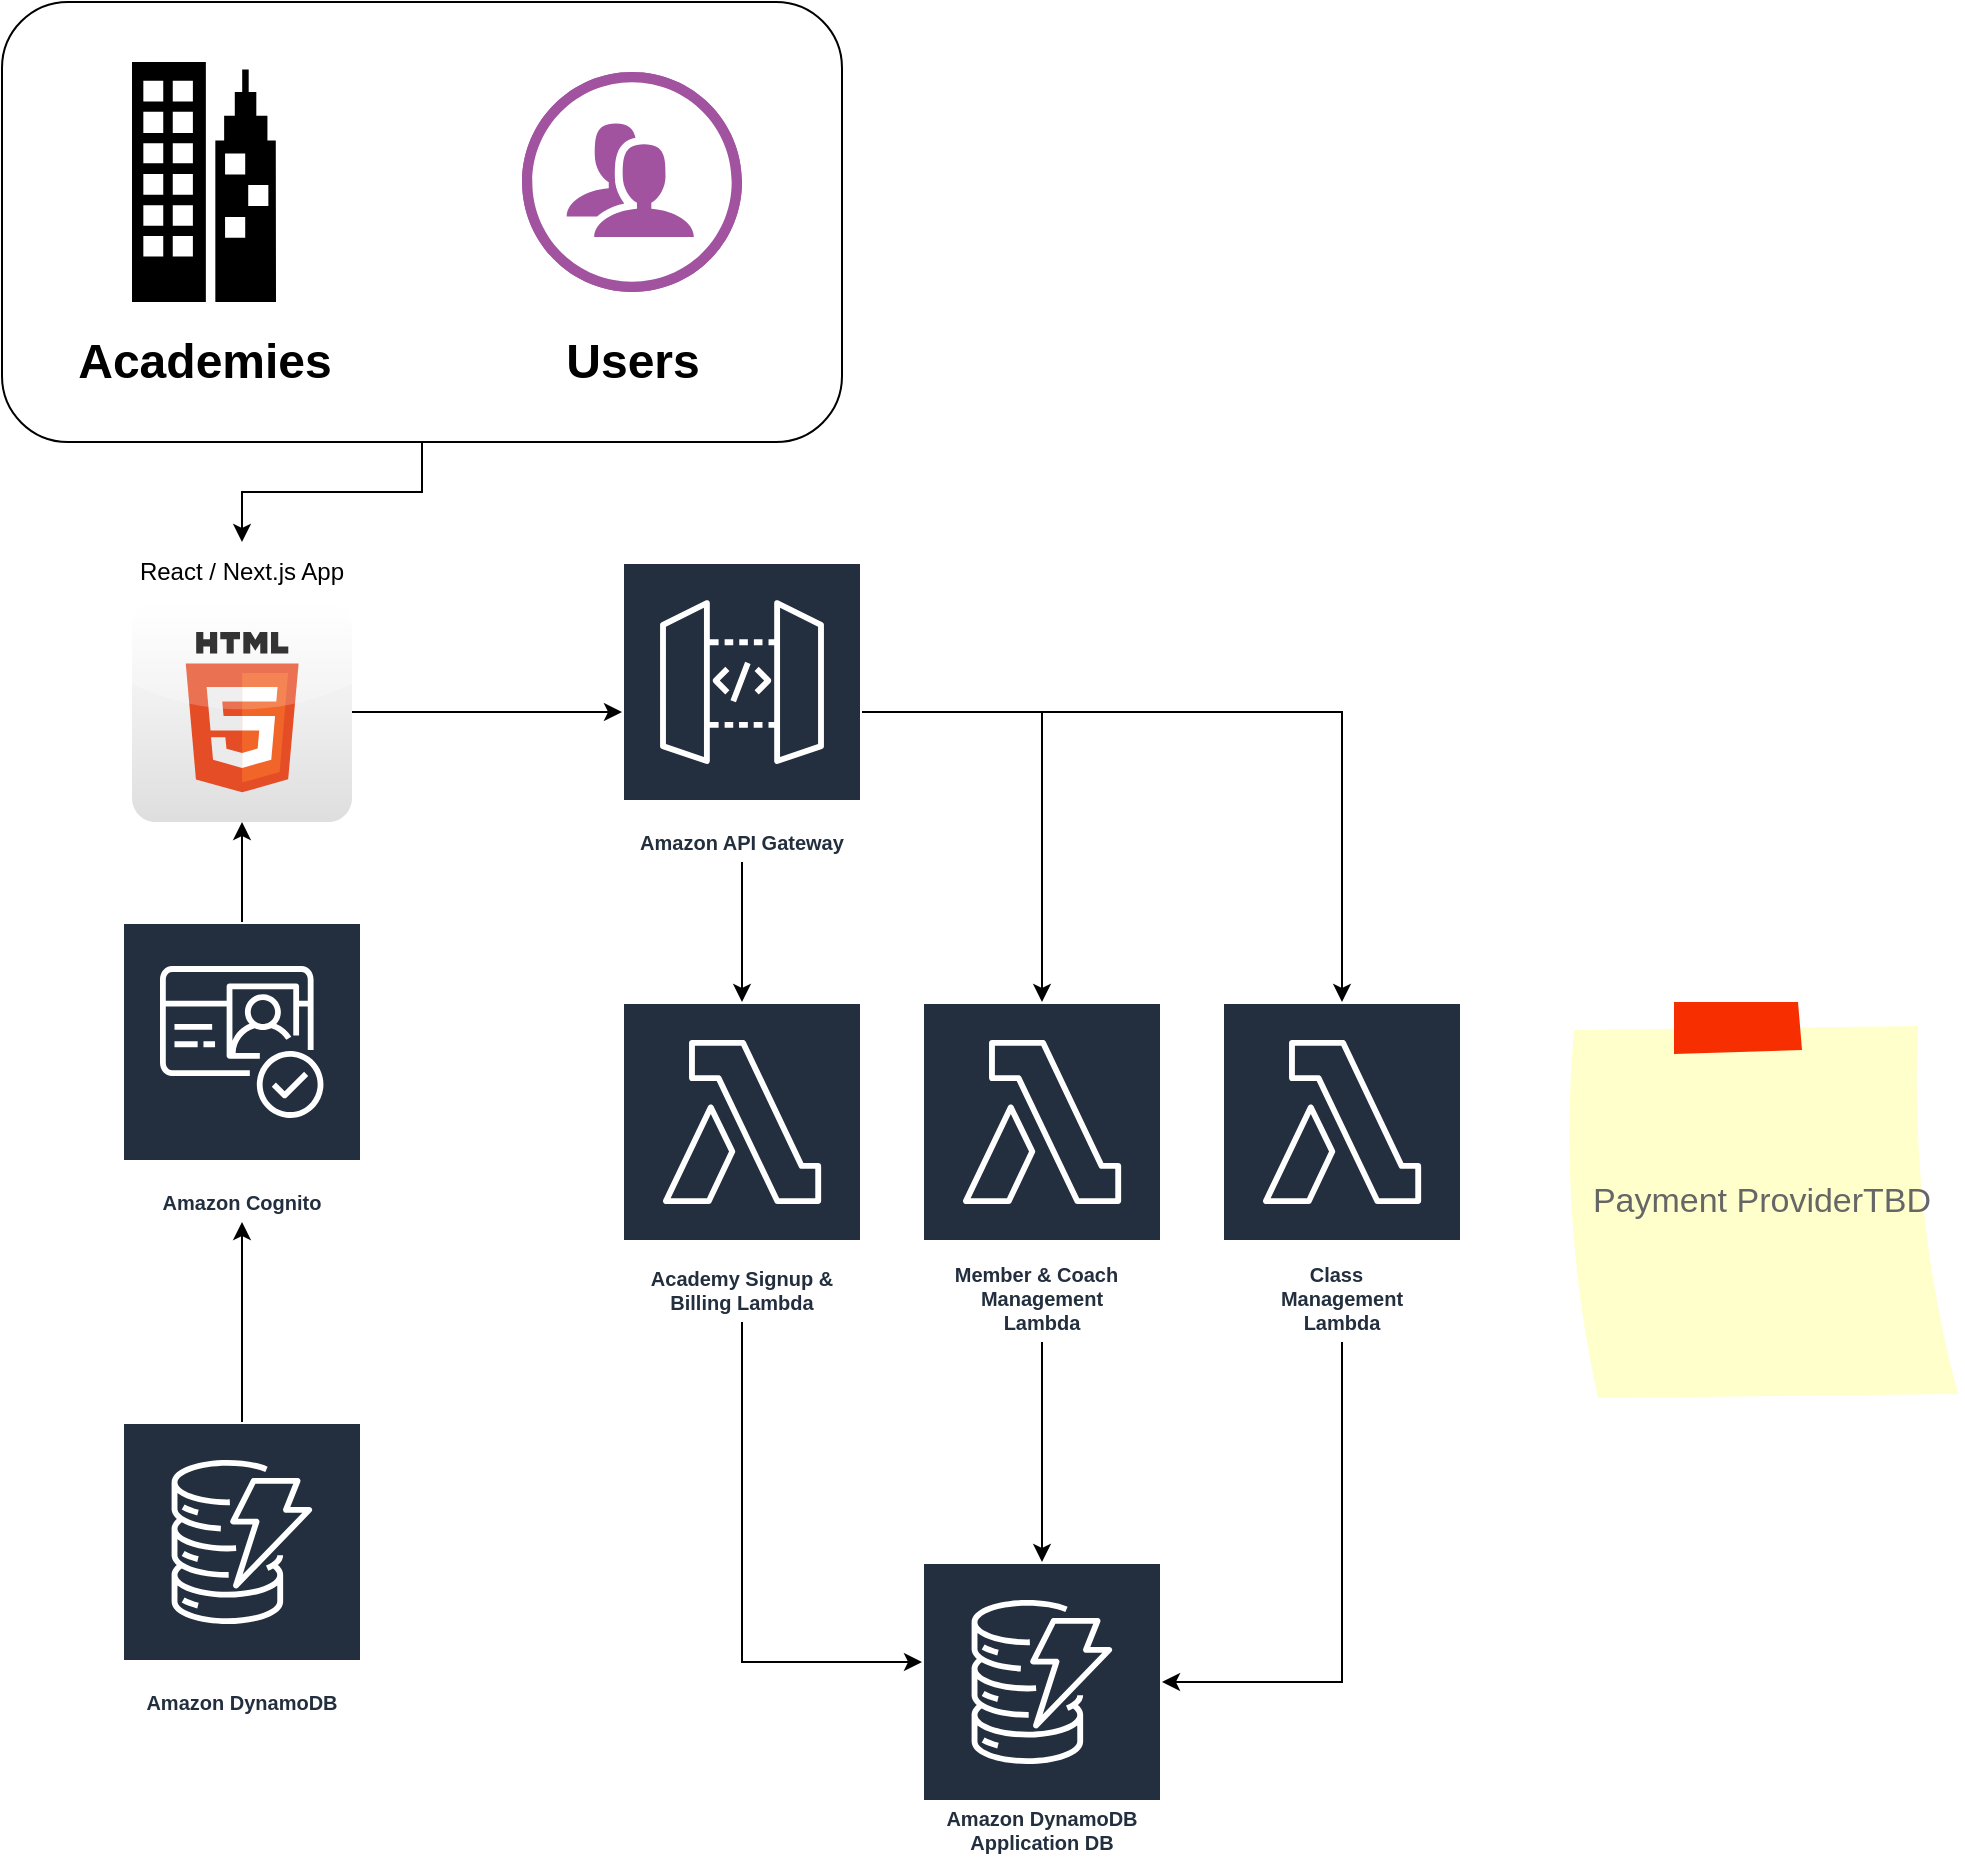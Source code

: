 <mxfile version="26.2.14">
  <diagram name="Page-1" id="Zfwey0QF1l3L0F-4XiOB">
    <mxGraphModel dx="1809" dy="1123" grid="1" gridSize="10" guides="1" tooltips="1" connect="1" arrows="1" fold="1" page="1" pageScale="1" pageWidth="827" pageHeight="1169" math="0" shadow="0">
      <root>
        <mxCell id="0" />
        <mxCell id="1" parent="0" />
        <mxCell id="sVojgbMZi6uMqGwI1AWg-4" style="edgeStyle=orthogonalEdgeStyle;rounded=0;orthogonalLoop=1;jettySize=auto;html=1;" edge="1" parent="1" source="sVojgbMZi6uMqGwI1AWg-1" target="sVojgbMZi6uMqGwI1AWg-7">
          <mxGeometry relative="1" as="geometry">
            <mxPoint x="390" y="425" as="targetPoint" />
          </mxGeometry>
        </mxCell>
        <mxCell id="sVojgbMZi6uMqGwI1AWg-15" style="edgeStyle=orthogonalEdgeStyle;rounded=0;orthogonalLoop=1;jettySize=auto;html=1;" edge="1" parent="1" source="sVojgbMZi6uMqGwI1AWg-7" target="sVojgbMZi6uMqGwI1AWg-14">
          <mxGeometry relative="1" as="geometry" />
        </mxCell>
        <mxCell id="sVojgbMZi6uMqGwI1AWg-26" style="edgeStyle=orthogonalEdgeStyle;rounded=0;orthogonalLoop=1;jettySize=auto;html=1;" edge="1" parent="1" source="sVojgbMZi6uMqGwI1AWg-7" target="sVojgbMZi6uMqGwI1AWg-25">
          <mxGeometry relative="1" as="geometry" />
        </mxCell>
        <mxCell id="sVojgbMZi6uMqGwI1AWg-28" style="edgeStyle=orthogonalEdgeStyle;rounded=0;orthogonalLoop=1;jettySize=auto;html=1;" edge="1" parent="1" source="sVojgbMZi6uMqGwI1AWg-7" target="sVojgbMZi6uMqGwI1AWg-27">
          <mxGeometry relative="1" as="geometry" />
        </mxCell>
        <mxCell id="sVojgbMZi6uMqGwI1AWg-7" value="Amazon API Gateway" style="sketch=0;outlineConnect=0;fontColor=#232F3E;gradientColor=none;strokeColor=#ffffff;fillColor=#232F3E;dashed=0;verticalLabelPosition=middle;verticalAlign=bottom;align=center;html=1;whiteSpace=wrap;fontSize=10;fontStyle=1;spacing=3;shape=mxgraph.aws4.productIcon;prIcon=mxgraph.aws4.api_gateway;" vertex="1" parent="1">
          <mxGeometry x="440" y="350" width="120" height="150" as="geometry" />
        </mxCell>
        <mxCell id="sVojgbMZi6uMqGwI1AWg-9" style="edgeStyle=orthogonalEdgeStyle;rounded=0;orthogonalLoop=1;jettySize=auto;html=1;" edge="1" parent="1" source="sVojgbMZi6uMqGwI1AWg-8" target="sVojgbMZi6uMqGwI1AWg-1">
          <mxGeometry relative="1" as="geometry" />
        </mxCell>
        <mxCell id="sVojgbMZi6uMqGwI1AWg-8" value="Amazon Cognito" style="sketch=0;outlineConnect=0;fontColor=#232F3E;gradientColor=none;strokeColor=#ffffff;fillColor=#232F3E;dashed=0;verticalLabelPosition=middle;verticalAlign=bottom;align=center;html=1;whiteSpace=wrap;fontSize=10;fontStyle=1;spacing=3;shape=mxgraph.aws4.productIcon;prIcon=mxgraph.aws4.cognito;" vertex="1" parent="1">
          <mxGeometry x="190" y="530" width="120" height="150" as="geometry" />
        </mxCell>
        <mxCell id="sVojgbMZi6uMqGwI1AWg-11" style="edgeStyle=orthogonalEdgeStyle;rounded=0;orthogonalLoop=1;jettySize=auto;html=1;" edge="1" parent="1" source="sVojgbMZi6uMqGwI1AWg-10" target="sVojgbMZi6uMqGwI1AWg-8">
          <mxGeometry relative="1" as="geometry">
            <mxPoint x="250" y="750" as="sourcePoint" />
          </mxGeometry>
        </mxCell>
        <mxCell id="sVojgbMZi6uMqGwI1AWg-10" value="Amazon DynamoDB" style="sketch=0;outlineConnect=0;fontColor=#232F3E;gradientColor=none;strokeColor=#ffffff;fillColor=#232F3E;dashed=0;verticalLabelPosition=middle;verticalAlign=bottom;align=center;html=1;whiteSpace=wrap;fontSize=10;fontStyle=1;spacing=3;shape=mxgraph.aws4.productIcon;prIcon=mxgraph.aws4.dynamodb;" vertex="1" parent="1">
          <mxGeometry x="190" y="780" width="120" height="150" as="geometry" />
        </mxCell>
        <mxCell id="sVojgbMZi6uMqGwI1AWg-14" value="Academy Signup &amp;amp; Billing Lambda" style="sketch=0;outlineConnect=0;fontColor=#232F3E;gradientColor=none;strokeColor=#ffffff;fillColor=#232F3E;dashed=0;verticalLabelPosition=middle;verticalAlign=bottom;align=center;html=1;whiteSpace=wrap;fontSize=10;fontStyle=1;spacing=3;shape=mxgraph.aws4.productIcon;prIcon=mxgraph.aws4.lambda;" vertex="1" parent="1">
          <mxGeometry x="440" y="570" width="120" height="160" as="geometry" />
        </mxCell>
        <mxCell id="sVojgbMZi6uMqGwI1AWg-17" value="" style="group" vertex="1" connectable="0" parent="1">
          <mxGeometry x="195" y="340" width="110" height="140" as="geometry" />
        </mxCell>
        <mxCell id="sVojgbMZi6uMqGwI1AWg-6" value="" style="group" vertex="1" connectable="0" parent="sVojgbMZi6uMqGwI1AWg-17">
          <mxGeometry width="110" height="140" as="geometry" />
        </mxCell>
        <mxCell id="sVojgbMZi6uMqGwI1AWg-5" value="React / Next.js App" style="text;html=1;align=center;verticalAlign=middle;whiteSpace=wrap;rounded=0;" vertex="1" parent="sVojgbMZi6uMqGwI1AWg-6">
          <mxGeometry width="110" height="30" as="geometry" />
        </mxCell>
        <mxCell id="sVojgbMZi6uMqGwI1AWg-1" value="" style="dashed=0;outlineConnect=0;html=1;align=center;labelPosition=center;verticalLabelPosition=bottom;verticalAlign=top;shape=mxgraph.webicons.html5;gradientColor=#DFDEDE" vertex="1" parent="sVojgbMZi6uMqGwI1AWg-17">
          <mxGeometry y="30" width="110" height="110" as="geometry" />
        </mxCell>
        <mxCell id="sVojgbMZi6uMqGwI1AWg-23" value="" style="group" vertex="1" connectable="0" parent="1">
          <mxGeometry x="130" y="70" width="420" height="220" as="geometry" />
        </mxCell>
        <mxCell id="sVojgbMZi6uMqGwI1AWg-20" value="" style="rounded=1;whiteSpace=wrap;html=1;" vertex="1" parent="sVojgbMZi6uMqGwI1AWg-23">
          <mxGeometry width="420" height="220" as="geometry" />
        </mxCell>
        <mxCell id="sVojgbMZi6uMqGwI1AWg-18" value="" style="verticalLabelPosition=bottom;sketch=0;html=1;fillColor=#A153A0;strokeColor=#ffffff;verticalAlign=top;align=center;points=[[0,0.5,0],[0.125,0.25,0],[0.25,0,0],[0.5,0,0],[0.75,0,0],[0.875,0.25,0],[1,0.5,0],[0.875,0.75,0],[0.75,1,0],[0.5,1,0],[0.125,0.75,0]];pointerEvents=1;shape=mxgraph.cisco_safe.compositeIcon;bgIcon=ellipse;resIcon=mxgraph.cisco_safe.design.users;" vertex="1" parent="sVojgbMZi6uMqGwI1AWg-23">
          <mxGeometry x="260" y="35" width="110" height="110" as="geometry" />
        </mxCell>
        <mxCell id="sVojgbMZi6uMqGwI1AWg-19" value="" style="verticalLabelPosition=bottom;html=1;verticalAlign=top;align=center;strokeColor=none;fillColor=#000000;shape=mxgraph.azure.enterprise;pointerEvents=1;" vertex="1" parent="sVojgbMZi6uMqGwI1AWg-23">
          <mxGeometry x="65" y="30" width="72" height="120" as="geometry" />
        </mxCell>
        <mxCell id="sVojgbMZi6uMqGwI1AWg-21" value="Academies" style="text;strokeColor=none;fillColor=none;html=1;fontSize=24;fontStyle=1;verticalAlign=middle;align=center;" vertex="1" parent="sVojgbMZi6uMqGwI1AWg-23">
          <mxGeometry x="51" y="160" width="100" height="40" as="geometry" />
        </mxCell>
        <mxCell id="sVojgbMZi6uMqGwI1AWg-22" value="Users" style="text;strokeColor=none;fillColor=none;html=1;fontSize=24;fontStyle=1;verticalAlign=middle;align=center;" vertex="1" parent="sVojgbMZi6uMqGwI1AWg-23">
          <mxGeometry x="265" y="160" width="100" height="40" as="geometry" />
        </mxCell>
        <mxCell id="sVojgbMZi6uMqGwI1AWg-24" style="edgeStyle=orthogonalEdgeStyle;rounded=0;orthogonalLoop=1;jettySize=auto;html=1;" edge="1" parent="1" source="sVojgbMZi6uMqGwI1AWg-20" target="sVojgbMZi6uMqGwI1AWg-5">
          <mxGeometry relative="1" as="geometry" />
        </mxCell>
        <mxCell id="sVojgbMZi6uMqGwI1AWg-25" value="Member &amp;amp; Coach&amp;nbsp;&amp;nbsp;&lt;div&gt;Management&lt;div&gt;Lambda&lt;/div&gt;&lt;/div&gt;" style="sketch=0;outlineConnect=0;fontColor=#232F3E;gradientColor=none;strokeColor=#ffffff;fillColor=#232F3E;dashed=0;verticalLabelPosition=middle;verticalAlign=bottom;align=center;html=1;whiteSpace=wrap;fontSize=10;fontStyle=1;spacing=3;shape=mxgraph.aws4.productIcon;prIcon=mxgraph.aws4.lambda;" vertex="1" parent="1">
          <mxGeometry x="590" y="570" width="120" height="170" as="geometry" />
        </mxCell>
        <mxCell id="sVojgbMZi6uMqGwI1AWg-37" style="edgeStyle=orthogonalEdgeStyle;rounded=0;orthogonalLoop=1;jettySize=auto;html=1;" edge="1" parent="1" source="sVojgbMZi6uMqGwI1AWg-27" target="sVojgbMZi6uMqGwI1AWg-31">
          <mxGeometry relative="1" as="geometry">
            <Array as="points">
              <mxPoint x="800" y="910" />
            </Array>
          </mxGeometry>
        </mxCell>
        <mxCell id="sVojgbMZi6uMqGwI1AWg-27" value="Class&amp;nbsp;&amp;nbsp;&lt;div&gt;Management&lt;div&gt;Lambda&lt;/div&gt;&lt;/div&gt;" style="sketch=0;outlineConnect=0;fontColor=#232F3E;gradientColor=none;strokeColor=#ffffff;fillColor=#232F3E;dashed=0;verticalLabelPosition=middle;verticalAlign=bottom;align=center;html=1;whiteSpace=wrap;fontSize=10;fontStyle=1;spacing=3;shape=mxgraph.aws4.productIcon;prIcon=mxgraph.aws4.lambda;" vertex="1" parent="1">
          <mxGeometry x="740" y="570" width="120" height="170" as="geometry" />
        </mxCell>
        <mxCell id="sVojgbMZi6uMqGwI1AWg-30" value="Payment ProviderTBD" style="strokeWidth=1;shadow=0;dashed=0;align=center;html=1;shape=mxgraph.mockup.text.stickyNote2;fontColor=#666666;mainText=;fontSize=17;whiteSpace=wrap;fillColor=#ffffcc;strokeColor=#F62E00;" vertex="1" parent="1">
          <mxGeometry x="910" y="570" width="200" height="200" as="geometry" />
        </mxCell>
        <mxCell id="sVojgbMZi6uMqGwI1AWg-35" style="edgeStyle=orthogonalEdgeStyle;rounded=0;orthogonalLoop=1;jettySize=auto;html=1;" edge="1" parent="1" source="sVojgbMZi6uMqGwI1AWg-14" target="sVojgbMZi6uMqGwI1AWg-31">
          <mxGeometry relative="1" as="geometry">
            <Array as="points">
              <mxPoint x="500" y="900" />
            </Array>
          </mxGeometry>
        </mxCell>
        <mxCell id="sVojgbMZi6uMqGwI1AWg-36" style="edgeStyle=orthogonalEdgeStyle;rounded=0;orthogonalLoop=1;jettySize=auto;html=1;" edge="1" parent="1" source="sVojgbMZi6uMqGwI1AWg-25" target="sVojgbMZi6uMqGwI1AWg-31">
          <mxGeometry relative="1" as="geometry" />
        </mxCell>
        <mxCell id="sVojgbMZi6uMqGwI1AWg-31" value="Amazon DynamoDB&lt;div&gt;Application DB&lt;/div&gt;" style="sketch=0;outlineConnect=0;fontColor=#232F3E;gradientColor=none;strokeColor=#ffffff;fillColor=#232F3E;dashed=0;verticalLabelPosition=middle;verticalAlign=bottom;align=center;html=1;whiteSpace=wrap;fontSize=10;fontStyle=1;spacing=3;shape=mxgraph.aws4.productIcon;prIcon=mxgraph.aws4.dynamodb;" vertex="1" parent="1">
          <mxGeometry x="590" y="850" width="120" height="150" as="geometry" />
        </mxCell>
      </root>
    </mxGraphModel>
  </diagram>
</mxfile>
